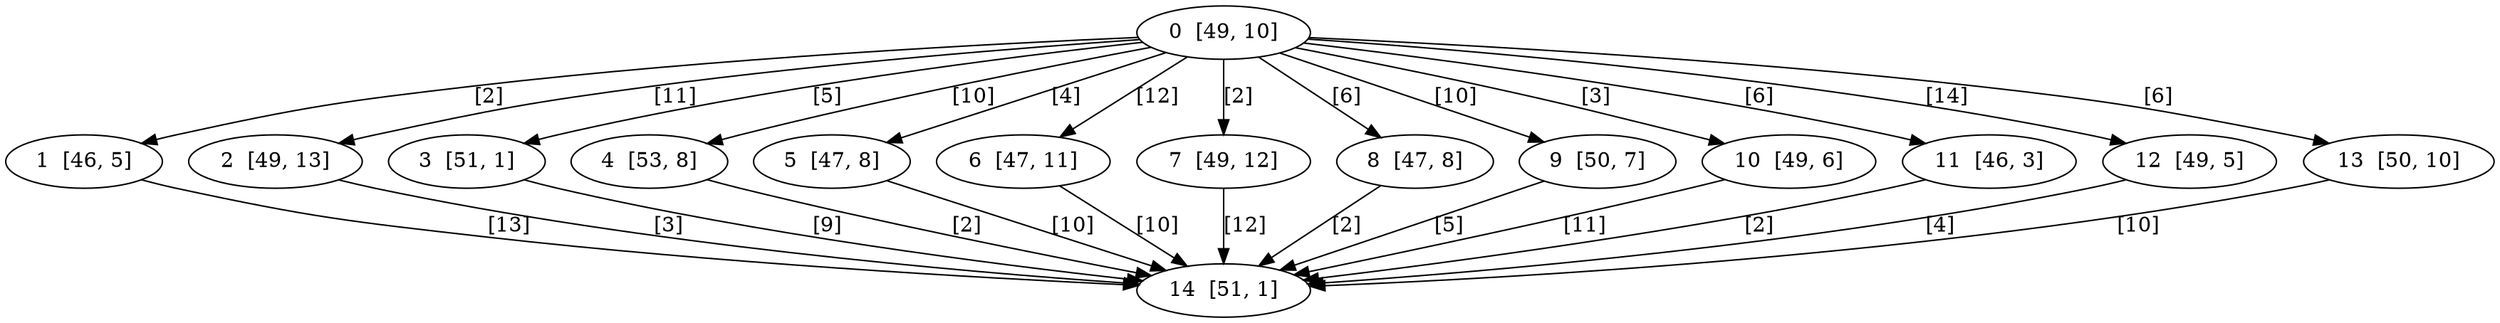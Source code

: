 digraph DAG {
    0  [label="0  [49, 10]"]
    1  [label="1  [46, 5]"]
    2  [label="2  [49, 13]"]
    3  [label="3  [51, 1]"]
    4  [label="4  [53, 8]"]
    5  [label="5  [47, 8]"]
    6  [label="6  [47, 11]"]
    7  [label="7  [49, 12]"]
    8  [label="8  [47, 8]"]
    9  [label="9  [50, 7]"]
    10  [label="10  [49, 6]"]
    11  [label="11  [46, 3]"]
    12  [label="12  [49, 5]"]
    13  [label="13  [50, 10]"]
    14  [label="14  [51, 1]"]

    0 -> 1    [ label = "[2]" ]
    0 -> 2    [ label = "[11]" ]
    0 -> 3    [ label = "[5]" ]
    0 -> 4    [ label = "[10]" ]
    0 -> 5    [ label = "[4]" ]
    0 -> 6    [ label = "[12]" ]
    0 -> 7    [ label = "[2]" ]
    0 -> 8    [ label = "[6]" ]
    0 -> 9    [ label = "[10]" ]
    0 -> 10    [ label = "[3]" ]
    0 -> 11    [ label = "[6]" ]
    0 -> 12    [ label = "[14]" ]
    0 -> 13    [ label = "[6]" ]
    1 -> 14    [ label = "[13]" ]
    2 -> 14    [ label = "[3]" ]
    3 -> 14    [ label = "[9]" ]
    4 -> 14    [ label = "[2]" ]
    5 -> 14    [ label = "[10]" ]
    6 -> 14    [ label = "[10]" ]
    7 -> 14    [ label = "[12]" ]
    8 -> 14    [ label = "[2]" ]
    9 -> 14    [ label = "[5]" ]
    10 -> 14    [ label = "[11]" ]
    11 -> 14    [ label = "[2]" ]
    12 -> 14    [ label = "[4]" ]
    13 -> 14    [ label = "[10]" ]
}
